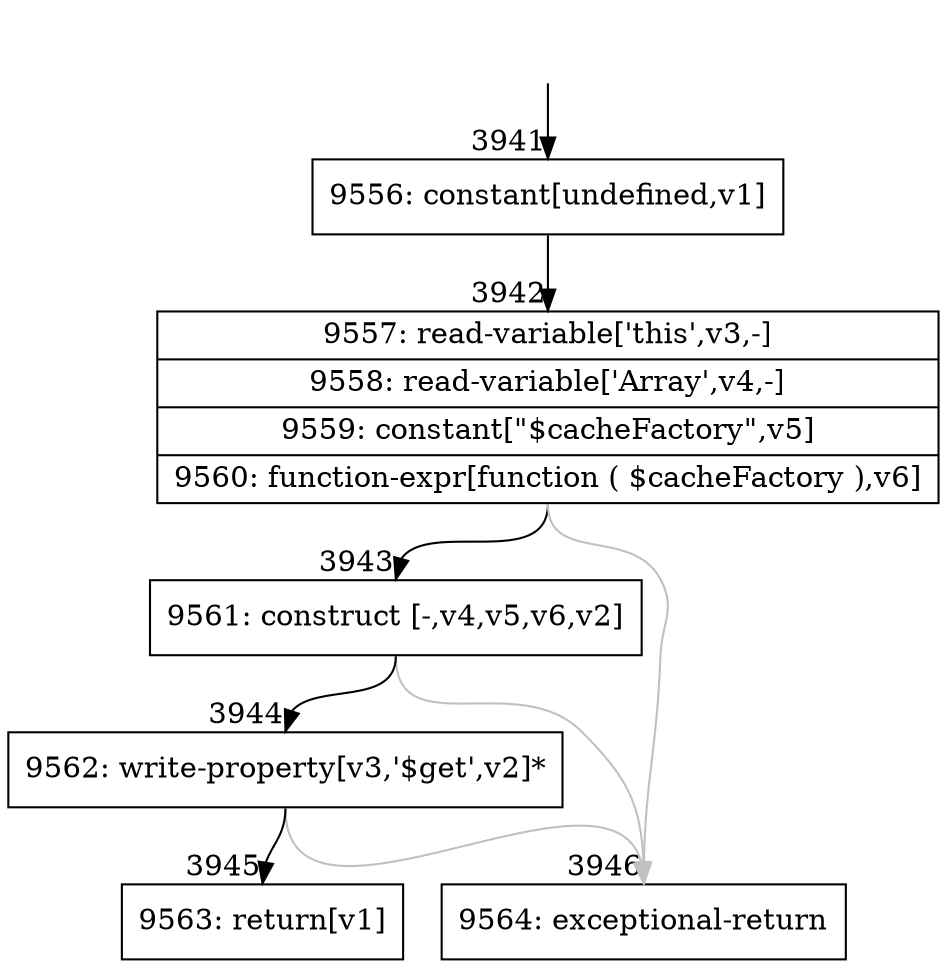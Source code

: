 digraph {
rankdir="TD"
BB_entry332[shape=none,label=""];
BB_entry332 -> BB3941 [tailport=s, headport=n, headlabel="    3941"]
BB3941 [shape=record label="{9556: constant[undefined,v1]}" ] 
BB3941 -> BB3942 [tailport=s, headport=n, headlabel="      3942"]
BB3942 [shape=record label="{9557: read-variable['this',v3,-]|9558: read-variable['Array',v4,-]|9559: constant[\"$cacheFactory\",v5]|9560: function-expr[function ( $cacheFactory ),v6]}" ] 
BB3942 -> BB3943 [tailport=s, headport=n, headlabel="      3943"]
BB3942 -> BB3946 [tailport=s, headport=n, color=gray, headlabel="      3946"]
BB3943 [shape=record label="{9561: construct [-,v4,v5,v6,v2]}" ] 
BB3943 -> BB3944 [tailport=s, headport=n, headlabel="      3944"]
BB3943 -> BB3946 [tailport=s, headport=n, color=gray]
BB3944 [shape=record label="{9562: write-property[v3,'$get',v2]*}" ] 
BB3944 -> BB3945 [tailport=s, headport=n, headlabel="      3945"]
BB3944 -> BB3946 [tailport=s, headport=n, color=gray]
BB3945 [shape=record label="{9563: return[v1]}" ] 
BB3946 [shape=record label="{9564: exceptional-return}" ] 
//#$~ 6100
}
